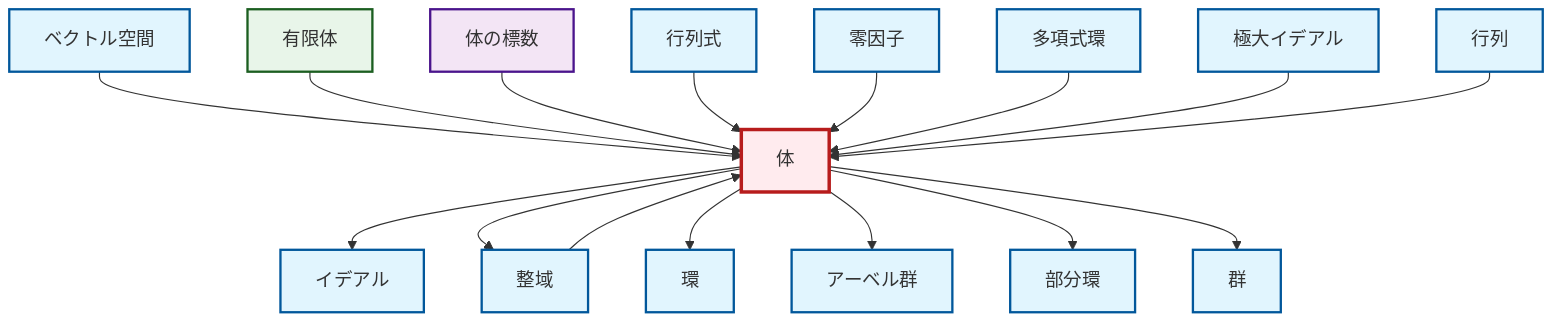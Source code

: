 graph TD
    classDef definition fill:#e1f5fe,stroke:#01579b,stroke-width:2px
    classDef theorem fill:#f3e5f5,stroke:#4a148c,stroke-width:2px
    classDef axiom fill:#fff3e0,stroke:#e65100,stroke-width:2px
    classDef example fill:#e8f5e9,stroke:#1b5e20,stroke-width:2px
    classDef current fill:#ffebee,stroke:#b71c1c,stroke-width:3px
    def-ideal["イデアル"]:::definition
    ex-finite-field["有限体"]:::example
    def-subring["部分環"]:::definition
    def-integral-domain["整域"]:::definition
    def-matrix["行列"]:::definition
    def-abelian-group["アーベル群"]:::definition
    def-determinant["行列式"]:::definition
    def-vector-space["ベクトル空間"]:::definition
    thm-field-characteristic["体の標数"]:::theorem
    def-polynomial-ring["多項式環"]:::definition
    def-ring["環"]:::definition
    def-maximal-ideal["極大イデアル"]:::definition
    def-group["群"]:::definition
    def-zero-divisor["零因子"]:::definition
    def-field["体"]:::definition
    def-vector-space --> def-field
    def-field --> def-ideal
    def-field --> def-integral-domain
    ex-finite-field --> def-field
    def-integral-domain --> def-field
    thm-field-characteristic --> def-field
    def-field --> def-ring
    def-determinant --> def-field
    def-zero-divisor --> def-field
    def-field --> def-abelian-group
    def-field --> def-subring
    def-polynomial-ring --> def-field
    def-field --> def-group
    def-maximal-ideal --> def-field
    def-matrix --> def-field
    class def-field current